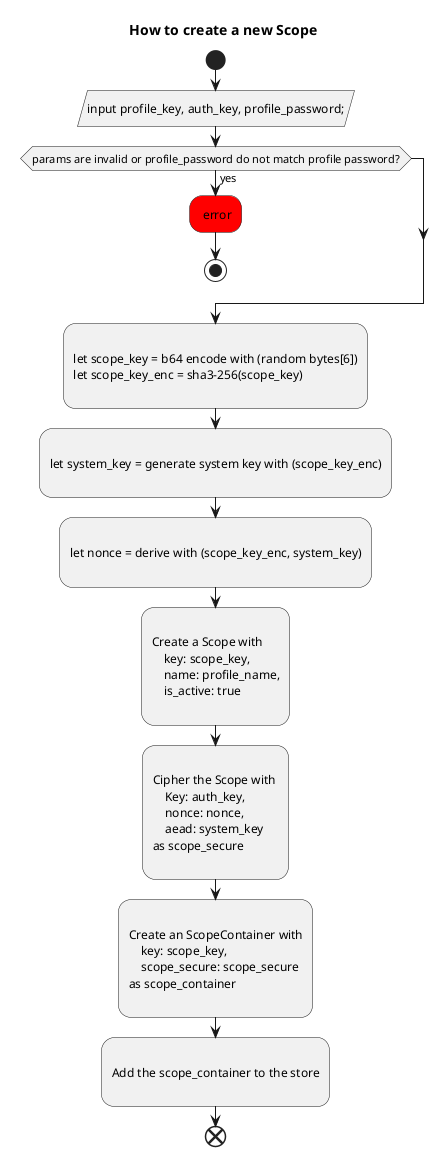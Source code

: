 @startuml New Scope
title How to create a new Scope

start
:input profile_key, auth_key, profile_password;/

if (params are invalid or profile_password do not match profile password?) then (yes)
    #red: error;
    stop
endif


:
let scope_key = b64 encode with (random bytes[6])
let scope_key_enc = sha3-256(scope_key)
;
:
let system_key = generate system key with (scope_key_enc)
;
:
let nonce = derive with (scope_key_enc, system_key)
;
:
Create a Scope with
    key: scope_key,
    name: profile_name,
    is_active: true
;
:
Cipher the Scope with 
    Key: auth_key, 
    nonce: nonce, 
    aead: system_key
as scope_secure
;
:
Create an ScopeContainer with
    key: scope_key,
    scope_secure: scope_secure
as scope_container
;
:
Add the scope_container to the store
;
end
@enduml